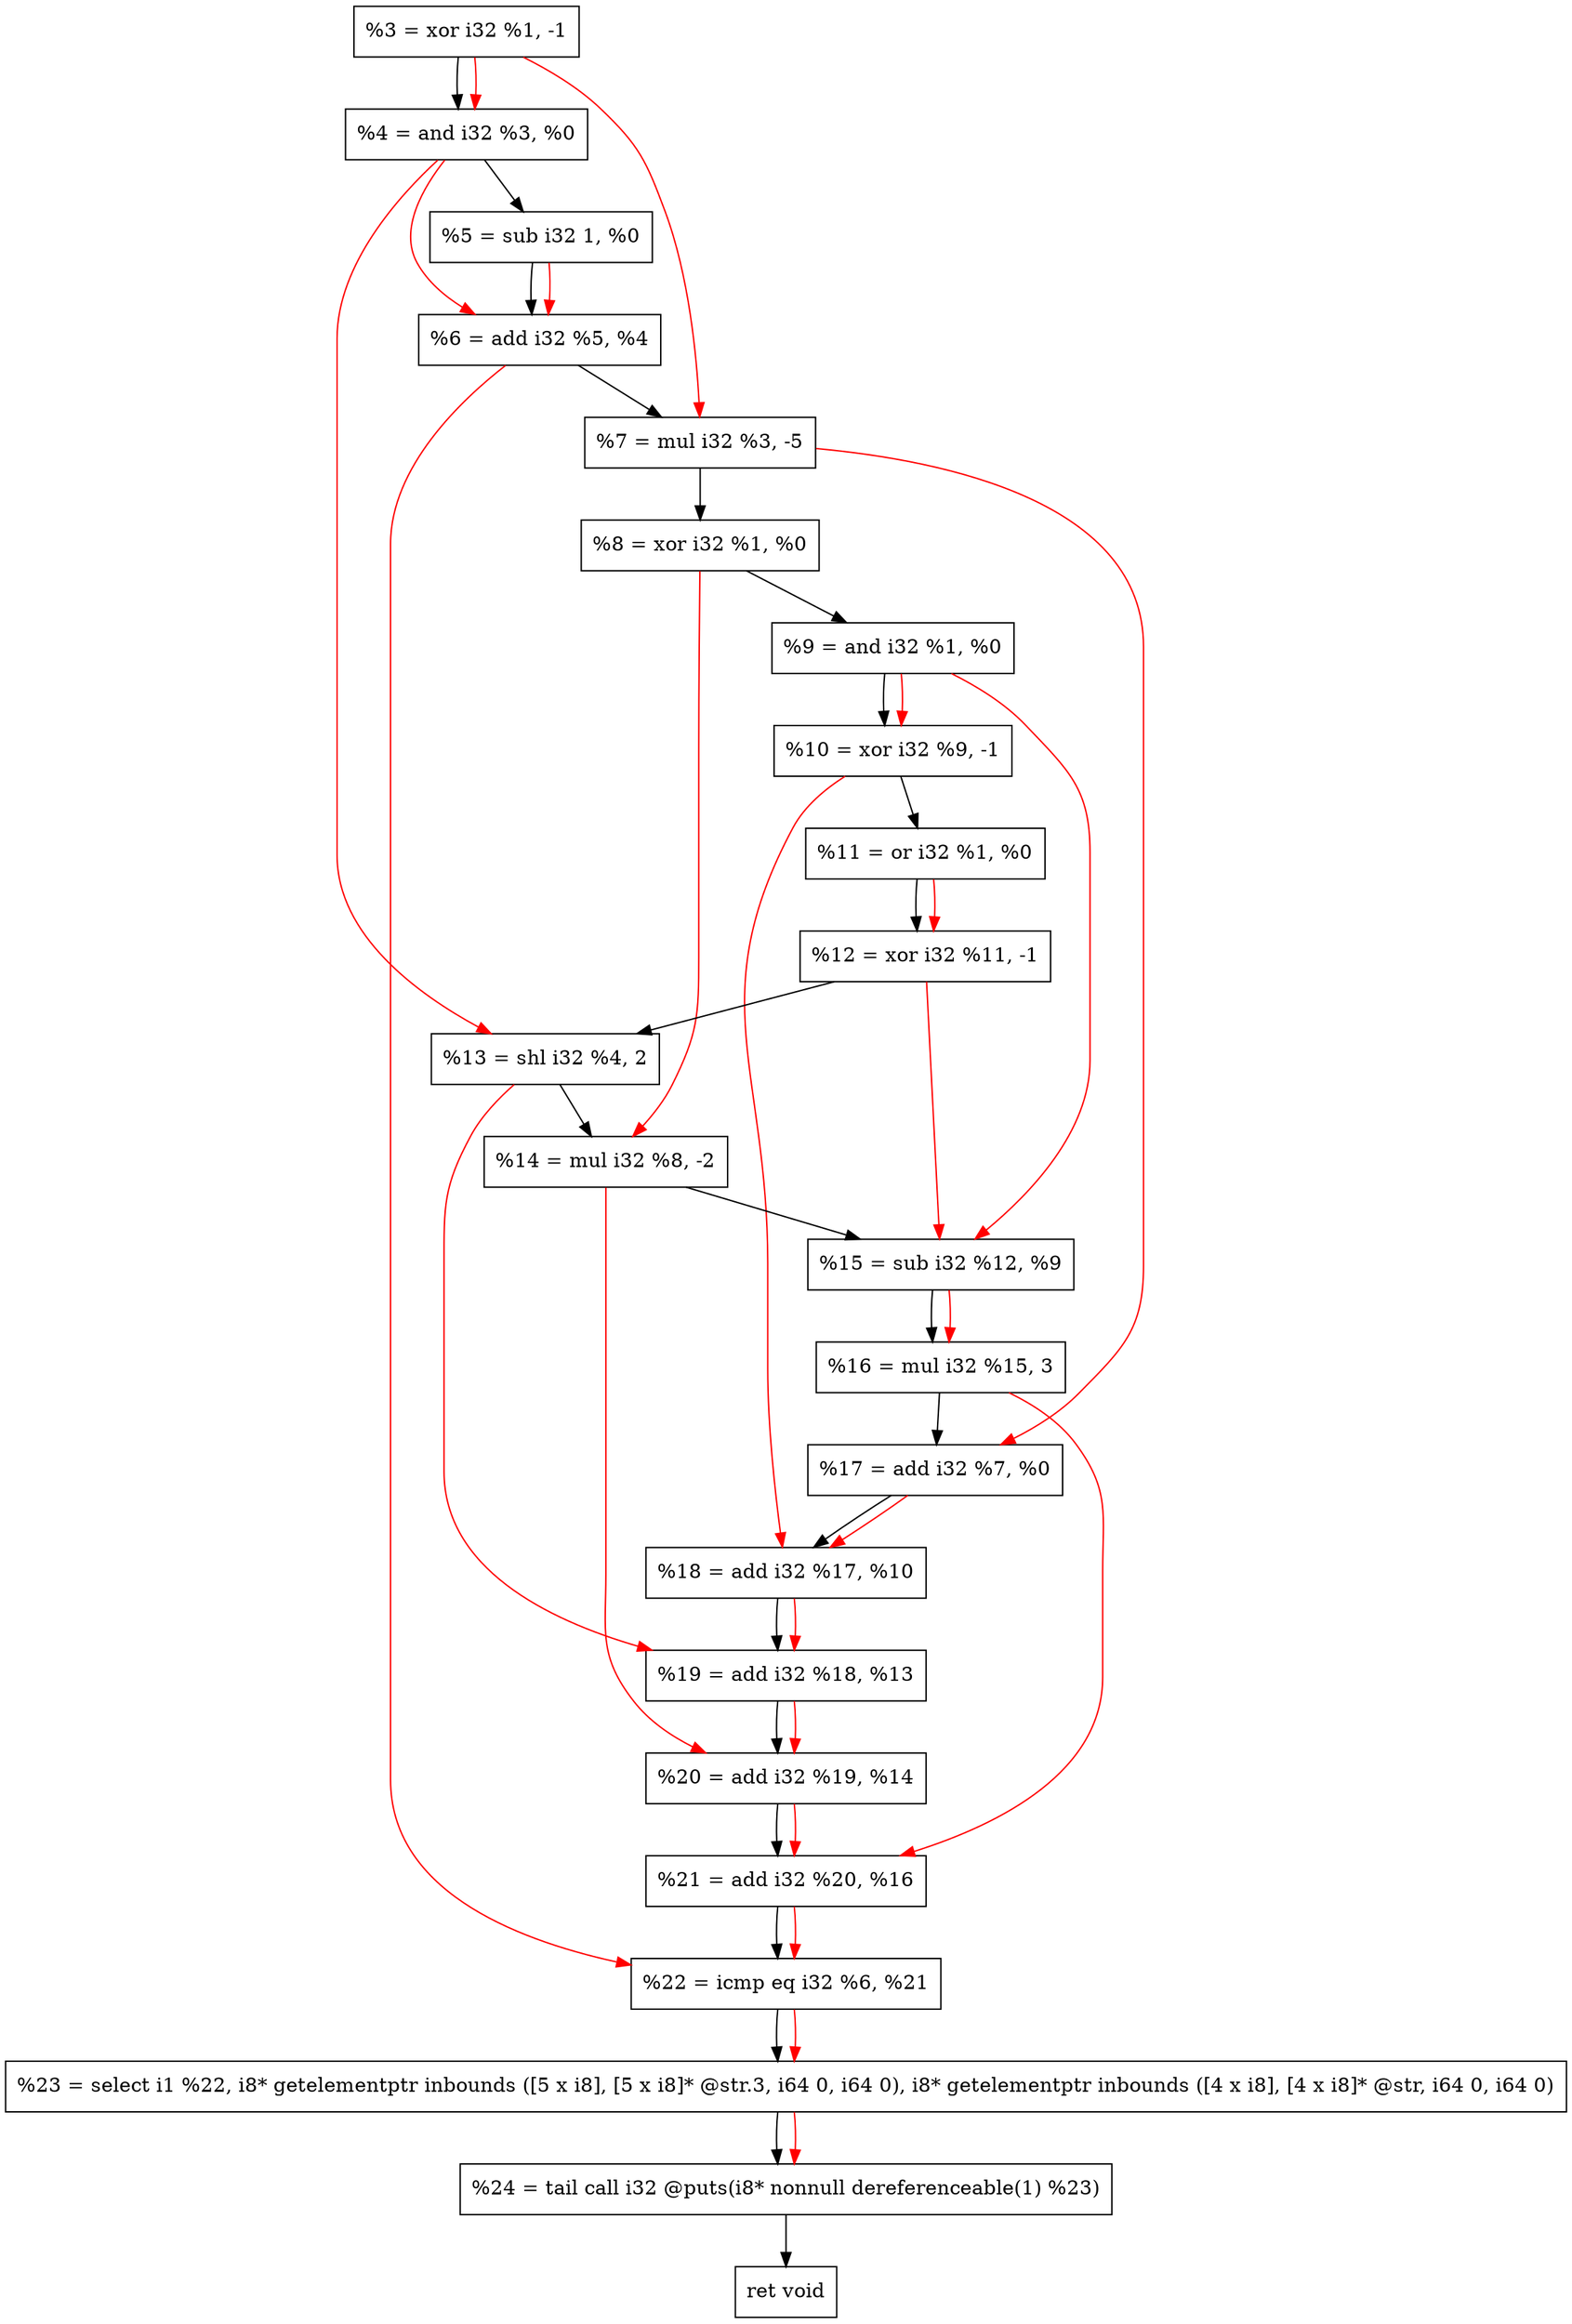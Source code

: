 digraph "DFG for'crackme' function" {
	Node0x18efac0[shape=record, label="  %3 = xor i32 %1, -1"];
	Node0x18efb30[shape=record, label="  %4 = and i32 %3, %0"];
	Node0x18efbf0[shape=record, label="  %5 = sub i32 1, %0"];
	Node0x18efc60[shape=record, label="  %6 = add i32 %5, %4"];
	Node0x18efd00[shape=record, label="  %7 = mul i32 %3, -5"];
	Node0x18efd70[shape=record, label="  %8 = xor i32 %1, %0"];
	Node0x18efde0[shape=record, label="  %9 = and i32 %1, %0"];
	Node0x18efe50[shape=record, label="  %10 = xor i32 %9, -1"];
	Node0x18efec0[shape=record, label="  %11 = or i32 %1, %0"];
	Node0x18eff30[shape=record, label="  %12 = xor i32 %11, -1"];
	Node0x18effd0[shape=record, label="  %13 = shl i32 %4, 2"];
	Node0x18f0070[shape=record, label="  %14 = mul i32 %8, -2"];
	Node0x18f00e0[shape=record, label="  %15 = sub i32 %12, %9"];
	Node0x18f0180[shape=record, label="  %16 = mul i32 %15, 3"];
	Node0x18f01f0[shape=record, label="  %17 = add i32 %7, %0"];
	Node0x18f0260[shape=record, label="  %18 = add i32 %17, %10"];
	Node0x18f02d0[shape=record, label="  %19 = add i32 %18, %13"];
	Node0x18f0340[shape=record, label="  %20 = add i32 %19, %14"];
	Node0x18f03b0[shape=record, label="  %21 = add i32 %20, %16"];
	Node0x18f0420[shape=record, label="  %22 = icmp eq i32 %6, %21"];
	Node0x1890268[shape=record, label="  %23 = select i1 %22, i8* getelementptr inbounds ([5 x i8], [5 x i8]* @str.3, i64 0, i64 0), i8* getelementptr inbounds ([4 x i8], [4 x i8]* @str, i64 0, i64 0)"];
	Node0x18f08c0[shape=record, label="  %24 = tail call i32 @puts(i8* nonnull dereferenceable(1) %23)"];
	Node0x18f0910[shape=record, label="  ret void"];
	Node0x18efac0 -> Node0x18efb30;
	Node0x18efb30 -> Node0x18efbf0;
	Node0x18efbf0 -> Node0x18efc60;
	Node0x18efc60 -> Node0x18efd00;
	Node0x18efd00 -> Node0x18efd70;
	Node0x18efd70 -> Node0x18efde0;
	Node0x18efde0 -> Node0x18efe50;
	Node0x18efe50 -> Node0x18efec0;
	Node0x18efec0 -> Node0x18eff30;
	Node0x18eff30 -> Node0x18effd0;
	Node0x18effd0 -> Node0x18f0070;
	Node0x18f0070 -> Node0x18f00e0;
	Node0x18f00e0 -> Node0x18f0180;
	Node0x18f0180 -> Node0x18f01f0;
	Node0x18f01f0 -> Node0x18f0260;
	Node0x18f0260 -> Node0x18f02d0;
	Node0x18f02d0 -> Node0x18f0340;
	Node0x18f0340 -> Node0x18f03b0;
	Node0x18f03b0 -> Node0x18f0420;
	Node0x18f0420 -> Node0x1890268;
	Node0x1890268 -> Node0x18f08c0;
	Node0x18f08c0 -> Node0x18f0910;
edge [color=red]
	Node0x18efac0 -> Node0x18efb30;
	Node0x18efbf0 -> Node0x18efc60;
	Node0x18efb30 -> Node0x18efc60;
	Node0x18efac0 -> Node0x18efd00;
	Node0x18efde0 -> Node0x18efe50;
	Node0x18efec0 -> Node0x18eff30;
	Node0x18efb30 -> Node0x18effd0;
	Node0x18efd70 -> Node0x18f0070;
	Node0x18eff30 -> Node0x18f00e0;
	Node0x18efde0 -> Node0x18f00e0;
	Node0x18f00e0 -> Node0x18f0180;
	Node0x18efd00 -> Node0x18f01f0;
	Node0x18f01f0 -> Node0x18f0260;
	Node0x18efe50 -> Node0x18f0260;
	Node0x18f0260 -> Node0x18f02d0;
	Node0x18effd0 -> Node0x18f02d0;
	Node0x18f02d0 -> Node0x18f0340;
	Node0x18f0070 -> Node0x18f0340;
	Node0x18f0340 -> Node0x18f03b0;
	Node0x18f0180 -> Node0x18f03b0;
	Node0x18efc60 -> Node0x18f0420;
	Node0x18f03b0 -> Node0x18f0420;
	Node0x18f0420 -> Node0x1890268;
	Node0x1890268 -> Node0x18f08c0;
}
